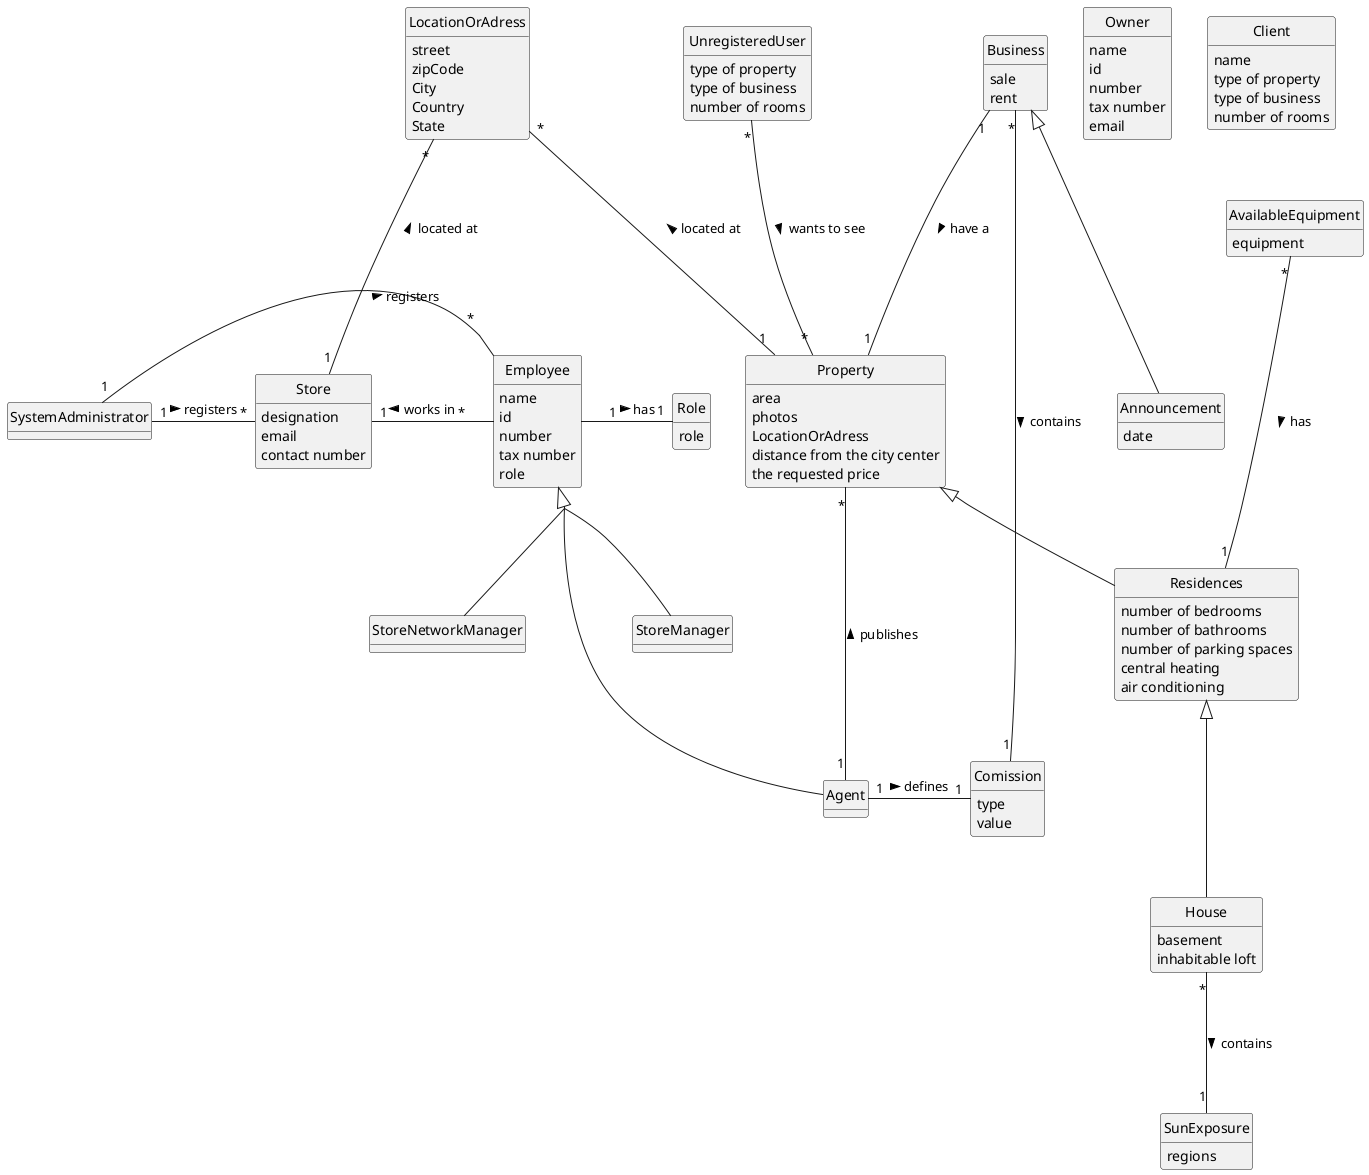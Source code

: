 @startuml

skinparam groupInheritance 2
skinparam monochrome true
skinparam packageStyle rectangle
skinparam shadowing false
'skinparam linetype ortho
'left to right direction
skinparam classAttributeIconSize 0
hide circle
hide methods

class Announcement

class AvailableEquipment

class Business

class UnregisteredUser

class SystemAdministrator

class Agent

class Store

class StoreManager

class Owner

class StoreNetworkManager

class Client

class House

class SunExposure

class LocationOrAdress

class Employee

class Property

class Residences

class Role

class Comission

class SystemAdministrator{
}

class Employee{
name
id
number
tax number
role
}

class Agent{

}

class Store{
designation
email
contact number
}

class StoreManager{

}


class Owner{
name
id
number
tax number
email
}

class StoreNetworkManager{
}

class Client{
name
type of property
type of business
number of rooms
}

class House{
basement
inhabitable loft
}


class SunExposure{
regions
}


class LocationOrAdress{
street
zipCode
City
Country
State
}

class Property {
   area
   photos
   LocationOrAdress
   distance from the city center
   the requested price
}

class Residences{
number of bedrooms
number of bathrooms
number of parking spaces
central heating
air conditioning
}

class UnregisteredUser{
type of property
type of business
number of rooms
}

class Role{
role
}

class AvailableEquipment{
equipment
}

class Business{
sale
rent
}

class Announcement{
date
}

class Comission{
    type
    value
}

'Properties
SystemAdministrator "1" - "*" Store : registers >

LocationOrAdress "*" --- "1" Store : located at <

Store "1" - "*" Employee : works in <

SystemAdministrator "1" - "*" Employee : registers >

Employee "1" - "1" Role : has >

Employee <|--  StoreNetworkManager

Employee <|--  StoreManager

Employee <|-- Agent

Residences <|--- House
Property <|-- Residences

Property "*" --- "1" Agent: publishes <

AvailableEquipment "*" --- "1" Residences: has >

Business  <|---  Announcement

Business "1" --- "1" Property : have a >

Business "*" --- "1" Comission : contains >

Agent "1" - "1" Comission : defines >

House "*" --- "1" SunExposure : contains >

LocationOrAdress "*" --- "1" Property : located at <

UnregisteredUser "*" --- "*" Property: wants to see >


@enduml